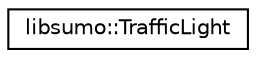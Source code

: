 digraph "Graphical Class Hierarchy"
{
  edge [fontname="Helvetica",fontsize="10",labelfontname="Helvetica",labelfontsize="10"];
  node [fontname="Helvetica",fontsize="10",shape=record];
  rankdir="LR";
  Node0 [label="libsumo::TrafficLight",height=0.2,width=0.4,color="black", fillcolor="white", style="filled",URL="$d5/df8/classlibsumo_1_1_traffic_light.html"];
}
